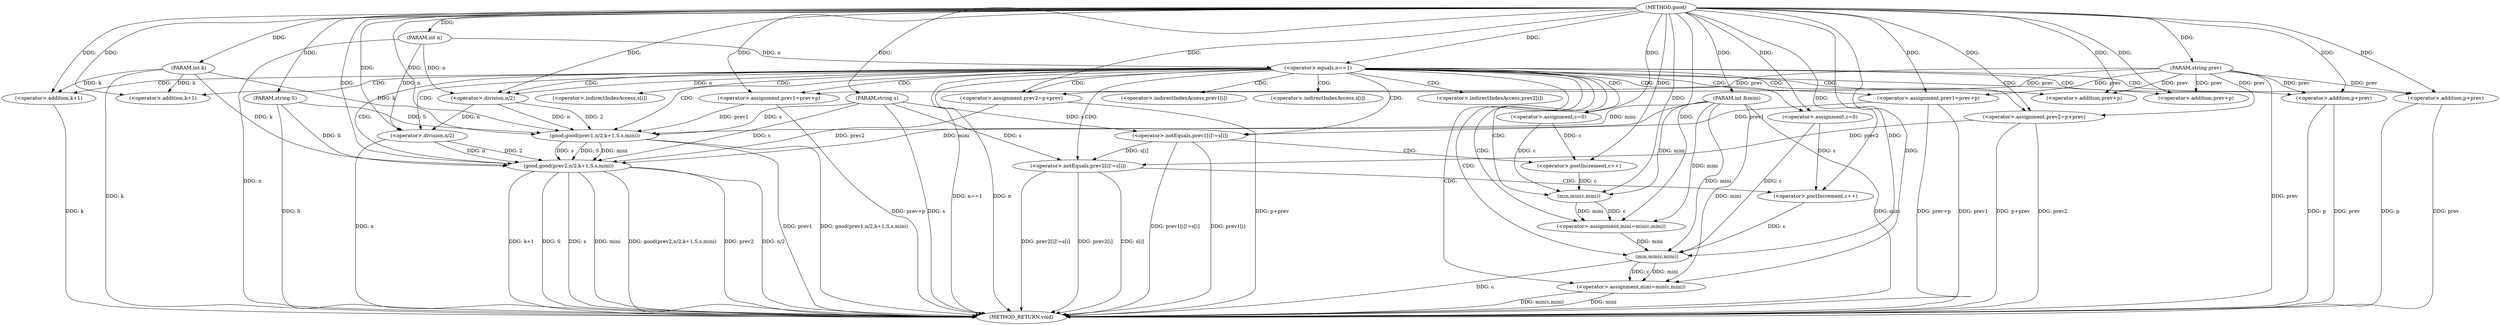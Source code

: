digraph "good" {  
"1000475" [label = "(METHOD,good)" ]
"1000577" [label = "(METHOD_RETURN,void)" ]
"1000476" [label = "(PARAM,string prev)" ]
"1000477" [label = "(PARAM,int n)" ]
"1000478" [label = "(PARAM,int k)" ]
"1000479" [label = "(PARAM,string S)" ]
"1000480" [label = "(PARAM,string s)" ]
"1000481" [label = "(PARAM,int &mini)" ]
"1000484" [label = "(<operator>.equals,n==1)" ]
"1000490" [label = "(<operator>.assignment,prev1=prev+p)" ]
"1000496" [label = "(<operator>.assignment,c=0)" ]
"1000510" [label = "(<operator>.assignment,mini=min(c,mini))" ]
"1000516" [label = "(<operator>.assignment,prev2=p+prev)" ]
"1000521" [label = "(<operator>.assignment,c=0)" ]
"1000535" [label = "(<operator>.assignment,mini=min(c,mini))" ]
"1000544" [label = "(<operator>.assignment,prev1=prev+p)" ]
"1000549" [label = "(good,good(prev1,n/2,k+1,S,s,mini))" ]
"1000561" [label = "(<operator>.assignment,prev2=p+prev)" ]
"1000566" [label = "(good,good(prev2,n/2,k+1,S,s,mini))" ]
"1000492" [label = "(<operator>.addition,prev+p)" ]
"1000501" [label = "(<operator>.notEquals,prev1[i]!=s[i])" ]
"1000508" [label = "(<operator>.postIncrement,c++)" ]
"1000512" [label = "(min,min(c,mini))" ]
"1000518" [label = "(<operator>.addition,p+prev)" ]
"1000526" [label = "(<operator>.notEquals,prev2[i]!=s[i])" ]
"1000533" [label = "(<operator>.postIncrement,c++)" ]
"1000537" [label = "(min,min(c,mini))" ]
"1000546" [label = "(<operator>.addition,prev+p)" ]
"1000551" [label = "(<operator>.division,n/2)" ]
"1000554" [label = "(<operator>.addition,k+1)" ]
"1000563" [label = "(<operator>.addition,p+prev)" ]
"1000568" [label = "(<operator>.division,n/2)" ]
"1000571" [label = "(<operator>.addition,k+1)" ]
"1000502" [label = "(<operator>.indirectIndexAccess,prev1[i])" ]
"1000505" [label = "(<operator>.indirectIndexAccess,s[i])" ]
"1000527" [label = "(<operator>.indirectIndexAccess,prev2[i])" ]
"1000530" [label = "(<operator>.indirectIndexAccess,s[i])" ]
  "1000476" -> "1000577"  [ label = "DDG: prev"] 
  "1000477" -> "1000577"  [ label = "DDG: n"] 
  "1000478" -> "1000577"  [ label = "DDG: k"] 
  "1000479" -> "1000577"  [ label = "DDG: S"] 
  "1000480" -> "1000577"  [ label = "DDG: s"] 
  "1000481" -> "1000577"  [ label = "DDG: mini"] 
  "1000484" -> "1000577"  [ label = "DDG: n"] 
  "1000484" -> "1000577"  [ label = "DDG: n==1"] 
  "1000544" -> "1000577"  [ label = "DDG: prev+p"] 
  "1000549" -> "1000577"  [ label = "DDG: prev1"] 
  "1000549" -> "1000577"  [ label = "DDG: good(prev1,n/2,k+1,S,s,mini)"] 
  "1000563" -> "1000577"  [ label = "DDG: p"] 
  "1000563" -> "1000577"  [ label = "DDG: prev"] 
  "1000561" -> "1000577"  [ label = "DDG: p+prev"] 
  "1000566" -> "1000577"  [ label = "DDG: prev2"] 
  "1000568" -> "1000577"  [ label = "DDG: n"] 
  "1000566" -> "1000577"  [ label = "DDG: n/2"] 
  "1000571" -> "1000577"  [ label = "DDG: k"] 
  "1000566" -> "1000577"  [ label = "DDG: k+1"] 
  "1000566" -> "1000577"  [ label = "DDG: S"] 
  "1000566" -> "1000577"  [ label = "DDG: s"] 
  "1000566" -> "1000577"  [ label = "DDG: mini"] 
  "1000566" -> "1000577"  [ label = "DDG: good(prev2,n/2,k+1,S,s,mini)"] 
  "1000490" -> "1000577"  [ label = "DDG: prev1"] 
  "1000490" -> "1000577"  [ label = "DDG: prev+p"] 
  "1000501" -> "1000577"  [ label = "DDG: prev1[i]"] 
  "1000501" -> "1000577"  [ label = "DDG: prev1[i]!=s[i]"] 
  "1000516" -> "1000577"  [ label = "DDG: prev2"] 
  "1000518" -> "1000577"  [ label = "DDG: p"] 
  "1000518" -> "1000577"  [ label = "DDG: prev"] 
  "1000516" -> "1000577"  [ label = "DDG: p+prev"] 
  "1000526" -> "1000577"  [ label = "DDG: prev2[i]"] 
  "1000526" -> "1000577"  [ label = "DDG: s[i]"] 
  "1000526" -> "1000577"  [ label = "DDG: prev2[i]!=s[i]"] 
  "1000535" -> "1000577"  [ label = "DDG: mini"] 
  "1000537" -> "1000577"  [ label = "DDG: c"] 
  "1000535" -> "1000577"  [ label = "DDG: min(c,mini)"] 
  "1000475" -> "1000476"  [ label = "DDG: "] 
  "1000475" -> "1000477"  [ label = "DDG: "] 
  "1000475" -> "1000478"  [ label = "DDG: "] 
  "1000475" -> "1000479"  [ label = "DDG: "] 
  "1000475" -> "1000480"  [ label = "DDG: "] 
  "1000475" -> "1000481"  [ label = "DDG: "] 
  "1000477" -> "1000484"  [ label = "DDG: n"] 
  "1000475" -> "1000484"  [ label = "DDG: "] 
  "1000475" -> "1000490"  [ label = "DDG: "] 
  "1000476" -> "1000490"  [ label = "DDG: prev"] 
  "1000475" -> "1000496"  [ label = "DDG: "] 
  "1000512" -> "1000510"  [ label = "DDG: c"] 
  "1000512" -> "1000510"  [ label = "DDG: mini"] 
  "1000476" -> "1000516"  [ label = "DDG: prev"] 
  "1000475" -> "1000516"  [ label = "DDG: "] 
  "1000475" -> "1000521"  [ label = "DDG: "] 
  "1000537" -> "1000535"  [ label = "DDG: c"] 
  "1000537" -> "1000535"  [ label = "DDG: mini"] 
  "1000481" -> "1000510"  [ label = "DDG: mini"] 
  "1000475" -> "1000510"  [ label = "DDG: "] 
  "1000481" -> "1000535"  [ label = "DDG: mini"] 
  "1000475" -> "1000535"  [ label = "DDG: "] 
  "1000475" -> "1000544"  [ label = "DDG: "] 
  "1000476" -> "1000544"  [ label = "DDG: prev"] 
  "1000476" -> "1000561"  [ label = "DDG: prev"] 
  "1000475" -> "1000561"  [ label = "DDG: "] 
  "1000476" -> "1000492"  [ label = "DDG: prev"] 
  "1000475" -> "1000492"  [ label = "DDG: "] 
  "1000496" -> "1000512"  [ label = "DDG: c"] 
  "1000508" -> "1000512"  [ label = "DDG: c"] 
  "1000475" -> "1000512"  [ label = "DDG: "] 
  "1000481" -> "1000512"  [ label = "DDG: mini"] 
  "1000475" -> "1000518"  [ label = "DDG: "] 
  "1000476" -> "1000518"  [ label = "DDG: prev"] 
  "1000521" -> "1000537"  [ label = "DDG: c"] 
  "1000533" -> "1000537"  [ label = "DDG: c"] 
  "1000475" -> "1000537"  [ label = "DDG: "] 
  "1000510" -> "1000537"  [ label = "DDG: mini"] 
  "1000481" -> "1000537"  [ label = "DDG: mini"] 
  "1000544" -> "1000549"  [ label = "DDG: prev1"] 
  "1000475" -> "1000549"  [ label = "DDG: "] 
  "1000480" -> "1000549"  [ label = "DDG: s"] 
  "1000481" -> "1000549"  [ label = "DDG: mini"] 
  "1000478" -> "1000549"  [ label = "DDG: k"] 
  "1000479" -> "1000549"  [ label = "DDG: S"] 
  "1000551" -> "1000549"  [ label = "DDG: n"] 
  "1000551" -> "1000549"  [ label = "DDG: 2"] 
  "1000561" -> "1000566"  [ label = "DDG: prev2"] 
  "1000475" -> "1000566"  [ label = "DDG: "] 
  "1000549" -> "1000566"  [ label = "DDG: mini"] 
  "1000481" -> "1000566"  [ label = "DDG: mini"] 
  "1000549" -> "1000566"  [ label = "DDG: s"] 
  "1000480" -> "1000566"  [ label = "DDG: s"] 
  "1000568" -> "1000566"  [ label = "DDG: 2"] 
  "1000568" -> "1000566"  [ label = "DDG: n"] 
  "1000549" -> "1000566"  [ label = "DDG: S"] 
  "1000479" -> "1000566"  [ label = "DDG: S"] 
  "1000478" -> "1000566"  [ label = "DDG: k"] 
  "1000490" -> "1000501"  [ label = "DDG: prev1"] 
  "1000480" -> "1000501"  [ label = "DDG: s"] 
  "1000496" -> "1000508"  [ label = "DDG: c"] 
  "1000475" -> "1000508"  [ label = "DDG: "] 
  "1000516" -> "1000526"  [ label = "DDG: prev2"] 
  "1000501" -> "1000526"  [ label = "DDG: s[i]"] 
  "1000480" -> "1000526"  [ label = "DDG: s"] 
  "1000521" -> "1000533"  [ label = "DDG: c"] 
  "1000475" -> "1000533"  [ label = "DDG: "] 
  "1000476" -> "1000546"  [ label = "DDG: prev"] 
  "1000475" -> "1000546"  [ label = "DDG: "] 
  "1000484" -> "1000551"  [ label = "DDG: n"] 
  "1000477" -> "1000551"  [ label = "DDG: n"] 
  "1000475" -> "1000551"  [ label = "DDG: "] 
  "1000478" -> "1000554"  [ label = "DDG: k"] 
  "1000475" -> "1000554"  [ label = "DDG: "] 
  "1000475" -> "1000563"  [ label = "DDG: "] 
  "1000476" -> "1000563"  [ label = "DDG: prev"] 
  "1000551" -> "1000568"  [ label = "DDG: n"] 
  "1000477" -> "1000568"  [ label = "DDG: n"] 
  "1000475" -> "1000568"  [ label = "DDG: "] 
  "1000478" -> "1000571"  [ label = "DDG: k"] 
  "1000475" -> "1000571"  [ label = "DDG: "] 
  "1000484" -> "1000512"  [ label = "CDG: "] 
  "1000484" -> "1000530"  [ label = "CDG: "] 
  "1000484" -> "1000521"  [ label = "CDG: "] 
  "1000484" -> "1000496"  [ label = "CDG: "] 
  "1000484" -> "1000490"  [ label = "CDG: "] 
  "1000484" -> "1000526"  [ label = "CDG: "] 
  "1000484" -> "1000537"  [ label = "CDG: "] 
  "1000484" -> "1000568"  [ label = "CDG: "] 
  "1000484" -> "1000518"  [ label = "CDG: "] 
  "1000484" -> "1000571"  [ label = "CDG: "] 
  "1000484" -> "1000516"  [ label = "CDG: "] 
  "1000484" -> "1000544"  [ label = "CDG: "] 
  "1000484" -> "1000492"  [ label = "CDG: "] 
  "1000484" -> "1000561"  [ label = "CDG: "] 
  "1000484" -> "1000535"  [ label = "CDG: "] 
  "1000484" -> "1000501"  [ label = "CDG: "] 
  "1000484" -> "1000563"  [ label = "CDG: "] 
  "1000484" -> "1000546"  [ label = "CDG: "] 
  "1000484" -> "1000510"  [ label = "CDG: "] 
  "1000484" -> "1000551"  [ label = "CDG: "] 
  "1000484" -> "1000549"  [ label = "CDG: "] 
  "1000484" -> "1000505"  [ label = "CDG: "] 
  "1000484" -> "1000502"  [ label = "CDG: "] 
  "1000484" -> "1000566"  [ label = "CDG: "] 
  "1000484" -> "1000554"  [ label = "CDG: "] 
  "1000484" -> "1000527"  [ label = "CDG: "] 
  "1000501" -> "1000508"  [ label = "CDG: "] 
  "1000526" -> "1000533"  [ label = "CDG: "] 
}
